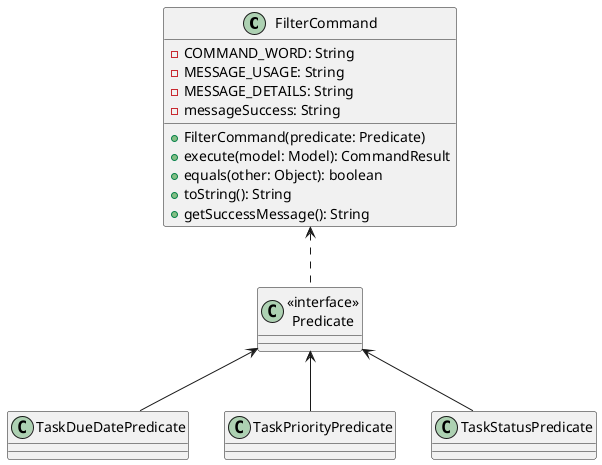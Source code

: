 @startuml
class FilterCommand {
  - COMMAND_WORD: String
  - MESSAGE_USAGE: String
  - MESSAGE_DETAILS: String
  - messageSuccess: String
  + FilterCommand(predicate: Predicate)
  + execute(model: Model): CommandResult
  + equals(other: Object): boolean
  + toString(): String
  + getSuccessMessage(): String
}

class TaskDueDatePredicate

class TaskPriorityPredicate

class TaskStatusPredicate

class "<<interface>>\nPredicate" as Predicate

FilterCommand <.. Predicate
Predicate <-- TaskDueDatePredicate
Predicate <-- TaskPriorityPredicate
Predicate <-- TaskStatusPredicate

@enduml